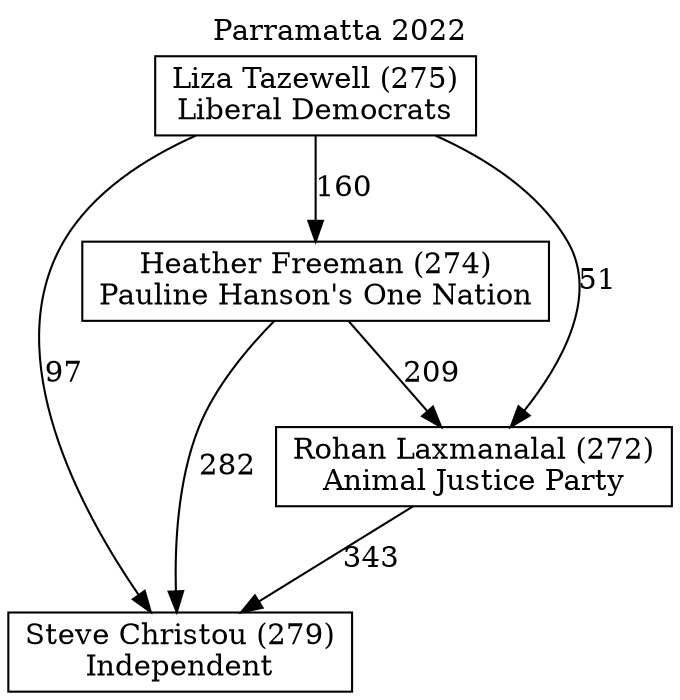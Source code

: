 // House preference flow
digraph "Steve Christou (279)_Parramatta_2022" {
	graph [label="Parramatta 2022" labelloc=t mclimit=10]
	node [shape=box]
	"Steve Christou (279)" [label="Steve Christou (279)
Independent"]
	"Heather Freeman (274)" [label="Heather Freeman (274)
Pauline Hanson's One Nation"]
	"Liza Tazewell (275)" [label="Liza Tazewell (275)
Liberal Democrats"]
	"Rohan Laxmanalal (272)" [label="Rohan Laxmanalal (272)
Animal Justice Party"]
	"Liza Tazewell (275)" -> "Rohan Laxmanalal (272)" [label=51]
	"Liza Tazewell (275)" -> "Steve Christou (279)" [label=97]
	"Rohan Laxmanalal (272)" -> "Steve Christou (279)" [label=343]
	"Liza Tazewell (275)" -> "Heather Freeman (274)" [label=160]
	"Heather Freeman (274)" -> "Rohan Laxmanalal (272)" [label=209]
	"Heather Freeman (274)" -> "Steve Christou (279)" [label=282]
}
